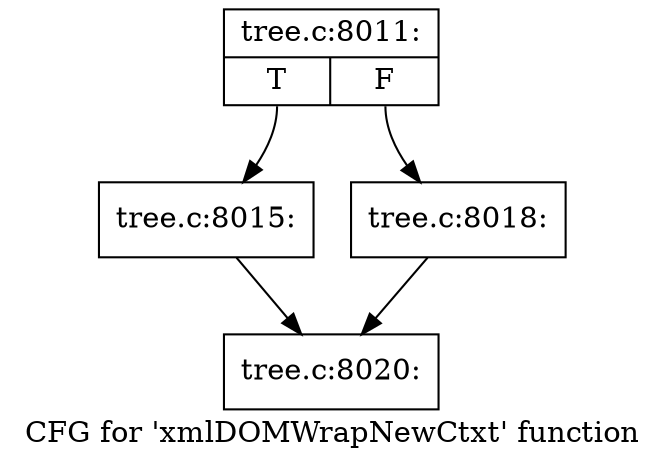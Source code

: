 digraph "CFG for 'xmlDOMWrapNewCtxt' function" {
	label="CFG for 'xmlDOMWrapNewCtxt' function";

	Node0x55ad0be3e560 [shape=record,label="{tree.c:8011:|{<s0>T|<s1>F}}"];
	Node0x55ad0be3e560:s0 -> Node0x55ad0be486f0;
	Node0x55ad0be3e560:s1 -> Node0x55ad0be48740;
	Node0x55ad0be486f0 [shape=record,label="{tree.c:8015:}"];
	Node0x55ad0be486f0 -> Node0x55ad0be3e450;
	Node0x55ad0be48740 [shape=record,label="{tree.c:8018:}"];
	Node0x55ad0be48740 -> Node0x55ad0be3e450;
	Node0x55ad0be3e450 [shape=record,label="{tree.c:8020:}"];
}
